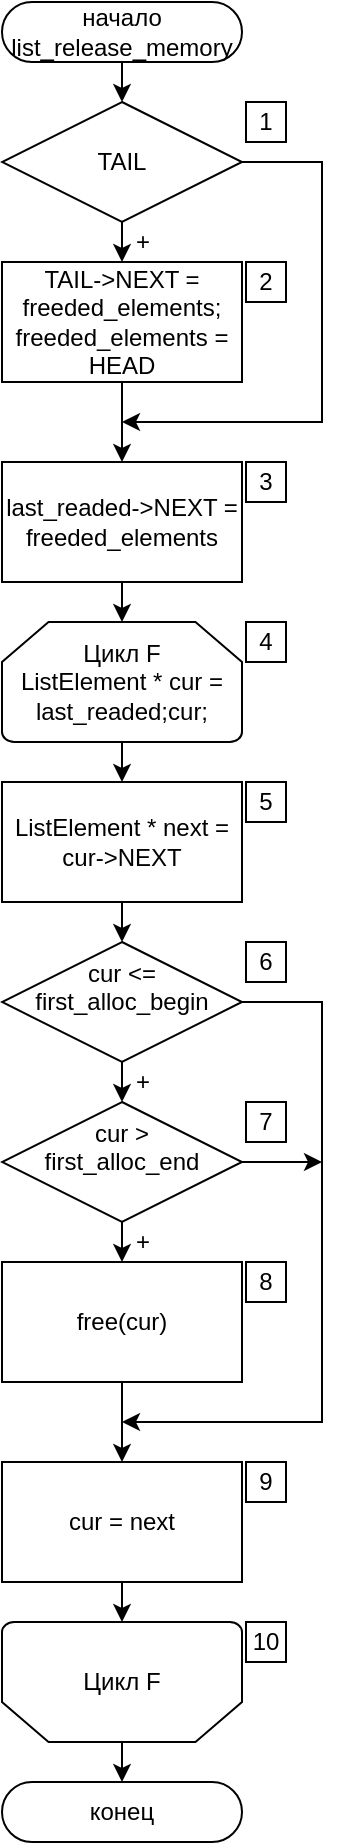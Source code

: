 <mxfile compressed="false" version="14.4.3" type="device">
  <diagram id="uBbau7ussQgPSl02ERnx" name="Page-1">
    <mxGraphModel dx="1078" dy="711" grid="1" gridSize="10" guides="1" tooltips="1" connect="1" arrows="1" fold="1" page="1" pageScale="1" pageWidth="827" pageHeight="1169" math="0" shadow="0">
      <root>
        <mxCell id="0" />
        <mxCell id="1" parent="0" />
        <mxCell id="351" value="начало&lt;br&gt;list_release_memory" style="rounded=1;whiteSpace=wrap;html=1;arcSize=50;" parent="1" vertex="1">
          <mxGeometry x="10" y="10" width="120" height="30" as="geometry" />
        </mxCell>
        <mxCell id="352" value="конец" style="rounded=1;whiteSpace=wrap;html=1;arcSize=50;" parent="1" vertex="1">
          <mxGeometry x="10" y="900" width="120" height="30" as="geometry" />
        </mxCell>
        <mxCell id="349" value="Цикл F&lt;br&gt;ListElement * cur = last_readed;cur;" style="strokeWidth=1;html=1;shape=mxgraph.flowchart.loop_limit;whiteSpace=wrap;flipV=0;" parent="1" vertex="1">
          <mxGeometry x="10" y="320" width="120" height="60" as="geometry" />
        </mxCell>
        <mxCell id="350" value="Цикл F" style="strokeWidth=1;html=1;shape=mxgraph.flowchart.loop_limit;whiteSpace=wrap;flipV=1;" parent="1" vertex="1">
          <mxGeometry x="10" y="820" width="120" height="60" as="geometry" />
        </mxCell>
        <mxCell id="348" value="cur = next" style="rounded=0;whiteSpace=wrap;html=1;" parent="1" vertex="1">
          <mxGeometry x="10" y="740" width="120" height="60" as="geometry" />
        </mxCell>
        <mxCell id="353" style="edgeStyle=orthogonalEdgeStyle;rounded=0;orthogonalLoop=1;jettySize=auto;html=1;exitX=0.5;exitY=1;exitDx=0;exitDy=0;entryX=0.5;entryY=0;entryDx=0;entryDy=0;" parent="1" source="348" target="350" edge="1">
          <mxGeometry relative="1" as="geometry" />
        </mxCell>
        <mxCell id="6v_WRbxLs9FEiF1PuRPo-372" style="edgeStyle=orthogonalEdgeStyle;rounded=0;orthogonalLoop=1;jettySize=auto;html=1;exitX=0.5;exitY=1;exitDx=0;exitDy=0;entryX=0.5;entryY=0;entryDx=0;entryDy=0;" parent="1" source="347" target="6v_WRbxLs9FEiF1PuRPo-364" edge="1">
          <mxGeometry relative="1" as="geometry" />
        </mxCell>
        <mxCell id="6v_WRbxLs9FEiF1PuRPo-375" style="edgeStyle=orthogonalEdgeStyle;rounded=0;orthogonalLoop=1;jettySize=auto;html=1;exitX=1;exitY=0.5;exitDx=0;exitDy=0;" parent="1" source="347" edge="1">
          <mxGeometry relative="1" as="geometry">
            <mxPoint x="70" y="720" as="targetPoint" />
            <Array as="points">
              <mxPoint x="170" y="510" />
              <mxPoint x="170" y="720" />
            </Array>
          </mxGeometry>
        </mxCell>
        <mxCell id="347" value="cur &amp;lt;= first_alloc_begin&lt;br&gt;&amp;nbsp;" style="rhombus;whiteSpace=wrap;html=1;rounded=0;" parent="1" vertex="1">
          <mxGeometry x="10" y="480" width="120" height="60" as="geometry" />
        </mxCell>
        <mxCell id="346" value="free(cur)" style="rounded=0;whiteSpace=wrap;html=1;" parent="1" vertex="1">
          <mxGeometry x="10" y="640" width="120" height="60" as="geometry" />
        </mxCell>
        <mxCell id="354" style="edgeStyle=orthogonalEdgeStyle;rounded=0;orthogonalLoop=1;jettySize=auto;html=1;exitX=0.5;exitY=1;exitDx=0;exitDy=0;entryX=0.5;entryY=0;entryDx=0;entryDy=0;" parent="1" source="346" target="348" edge="1">
          <mxGeometry relative="1" as="geometry" />
        </mxCell>
        <mxCell id="345" value="ListElement * next = cur-&gt;NEXT" style="rounded=0;whiteSpace=wrap;html=1;" parent="1" vertex="1">
          <mxGeometry x="10" y="400" width="120" height="60" as="geometry" />
        </mxCell>
        <mxCell id="357" style="edgeStyle=orthogonalEdgeStyle;rounded=0;orthogonalLoop=1;jettySize=auto;html=1;exitX=0.5;exitY=1;exitDx=0;exitDy=0;entryX=0.5;entryY=0;entryDx=0;entryDy=0;" parent="1" source="345" target="347" edge="1">
          <mxGeometry relative="1" as="geometry" />
        </mxCell>
        <mxCell id="358" style="edgeStyle=orthogonalEdgeStyle;rounded=0;orthogonalLoop=1;jettySize=auto;html=1;exitX=0.5;exitY=1;exitDx=0;exitDy=0;entryX=0.5;entryY=0;entryDx=0;entryDy=0;" parent="1" source="349" target="345" edge="1">
          <mxGeometry relative="1" as="geometry" />
        </mxCell>
        <mxCell id="359" style="edgeStyle=orthogonalEdgeStyle;rounded=0;orthogonalLoop=1;jettySize=auto;html=1;exitX=0.5;exitY=1;exitDx=0;exitDy=0;entryX=0.5;entryY=0;entryDx=0;entryDy=0;" parent="1" source="350" target="352" edge="1">
          <mxGeometry relative="1" as="geometry" />
        </mxCell>
        <mxCell id="344" value="last_readed-&gt;NEXT = freeded_elements" style="rounded=0;whiteSpace=wrap;html=1;" parent="1" vertex="1">
          <mxGeometry x="10" y="240" width="120" height="60" as="geometry" />
        </mxCell>
        <mxCell id="360" style="edgeStyle=orthogonalEdgeStyle;rounded=0;orthogonalLoop=1;jettySize=auto;html=1;exitX=0.5;exitY=1;exitDx=0;exitDy=0;entryX=0.5;entryY=0;entryDx=0;entryDy=0;" parent="1" source="344" target="349" edge="1">
          <mxGeometry relative="1" as="geometry" />
        </mxCell>
        <mxCell id="343" value="TAIL" style="rhombus;whiteSpace=wrap;html=1;rounded=0;" parent="1" vertex="1">
          <mxGeometry x="10" y="60" width="120" height="60" as="geometry" />
        </mxCell>
        <mxCell id="342" value="TAIL-&gt;NEXT = freeded_elements;&lt;br&gt;freeded_elements = HEAD" style="rounded=0;whiteSpace=wrap;html=1;" parent="1" vertex="1">
          <mxGeometry x="10" y="140" width="120" height="60" as="geometry" />
        </mxCell>
        <mxCell id="361" style="edgeStyle=orthogonalEdgeStyle;rounded=0;orthogonalLoop=1;jettySize=auto;html=1;exitX=0.5;exitY=1;exitDx=0;exitDy=0;entryX=0.5;entryY=0;entryDx=0;entryDy=0;" parent="1" source="342" target="344" edge="1">
          <mxGeometry relative="1" as="geometry" />
        </mxCell>
        <mxCell id="362" style="edgeStyle=orthogonalEdgeStyle;rounded=0;orthogonalLoop=1;jettySize=auto;html=1;exitX=0.5;exitY=1;exitDx=0;exitDy=0;entryX=0.5;entryY=0;entryDx=0;entryDy=0;" parent="1" source="343" target="342" edge="1">
          <mxGeometry relative="1" as="geometry" />
        </mxCell>
        <mxCell id="363" style="edgeStyle=orthogonalEdgeStyle;rounded=0;orthogonalLoop=1;jettySize=auto;html=1;exitX=1;exitY=0.5;exitDx=0;exitDy=0;" parent="1" source="343" edge="1">
          <mxGeometry relative="1" as="geometry">
            <mxPoint x="70" y="220" as="targetPoint" />
            <Array as="points">
              <mxPoint x="170" y="90" />
              <mxPoint x="170" y="220" />
            </Array>
          </mxGeometry>
        </mxCell>
        <mxCell id="364" style="edgeStyle=orthogonalEdgeStyle;rounded=0;orthogonalLoop=1;jettySize=auto;html=1;exitX=0.5;exitY=1;exitDx=0;exitDy=0;entryX=0.5;entryY=0;entryDx=0;entryDy=0;" parent="1" source="351" target="343" edge="1">
          <mxGeometry relative="1" as="geometry" />
        </mxCell>
        <mxCell id="6v_WRbxLs9FEiF1PuRPo-367" style="edgeStyle=orthogonalEdgeStyle;rounded=0;orthogonalLoop=1;jettySize=auto;html=1;exitX=0.5;exitY=1;exitDx=0;exitDy=0;entryX=0.5;entryY=0;entryDx=0;entryDy=0;" parent="1" source="6v_WRbxLs9FEiF1PuRPo-364" target="346" edge="1">
          <mxGeometry relative="1" as="geometry">
            <mxPoint x="70" y="630" as="sourcePoint" />
          </mxGeometry>
        </mxCell>
        <mxCell id="6v_WRbxLs9FEiF1PuRPo-376" style="edgeStyle=orthogonalEdgeStyle;rounded=0;orthogonalLoop=1;jettySize=auto;html=1;exitX=1;exitY=0.5;exitDx=0;exitDy=0;" parent="1" source="6v_WRbxLs9FEiF1PuRPo-364" edge="1">
          <mxGeometry relative="1" as="geometry">
            <mxPoint x="170" y="590" as="targetPoint" />
          </mxGeometry>
        </mxCell>
        <mxCell id="6v_WRbxLs9FEiF1PuRPo-364" value="cur &amp;gt;&lt;br&gt;first_alloc_end&lt;br&gt;&amp;nbsp;" style="rhombus;whiteSpace=wrap;html=1;rounded=0;" parent="1" vertex="1">
          <mxGeometry x="10" y="560" width="120" height="60" as="geometry" />
        </mxCell>
        <mxCell id="6v_WRbxLs9FEiF1PuRPo-371" value="+" style="text;html=1;align=center;verticalAlign=middle;resizable=0;points=[];autosize=1;" parent="1" vertex="1">
          <mxGeometry x="70" y="620" width="20" height="20" as="geometry" />
        </mxCell>
        <mxCell id="6v_WRbxLs9FEiF1PuRPo-374" value="+" style="text;html=1;align=center;verticalAlign=middle;resizable=0;points=[];autosize=1;" parent="1" vertex="1">
          <mxGeometry x="70" y="540" width="20" height="20" as="geometry" />
        </mxCell>
        <mxCell id="6v_WRbxLs9FEiF1PuRPo-377" value="1" style="whiteSpace=wrap;html=1;aspect=fixed;" parent="1" vertex="1">
          <mxGeometry x="132" y="60" width="20" height="20" as="geometry" />
        </mxCell>
        <mxCell id="6v_WRbxLs9FEiF1PuRPo-378" value="2" style="whiteSpace=wrap;html=1;aspect=fixed;" parent="1" vertex="1">
          <mxGeometry x="132" y="140" width="20" height="20" as="geometry" />
        </mxCell>
        <mxCell id="6v_WRbxLs9FEiF1PuRPo-379" value="3" style="whiteSpace=wrap;html=1;aspect=fixed;" parent="1" vertex="1">
          <mxGeometry x="132" y="240" width="20" height="20" as="geometry" />
        </mxCell>
        <mxCell id="6v_WRbxLs9FEiF1PuRPo-380" value="4" style="whiteSpace=wrap;html=1;aspect=fixed;" parent="1" vertex="1">
          <mxGeometry x="132" y="320" width="20" height="20" as="geometry" />
        </mxCell>
        <mxCell id="6v_WRbxLs9FEiF1PuRPo-381" value="5" style="whiteSpace=wrap;html=1;aspect=fixed;" parent="1" vertex="1">
          <mxGeometry x="132" y="400" width="20" height="20" as="geometry" />
        </mxCell>
        <mxCell id="6v_WRbxLs9FEiF1PuRPo-382" value="6" style="whiteSpace=wrap;html=1;aspect=fixed;" parent="1" vertex="1">
          <mxGeometry x="132" y="480" width="20" height="20" as="geometry" />
        </mxCell>
        <mxCell id="6v_WRbxLs9FEiF1PuRPo-385" value="7" style="whiteSpace=wrap;html=1;aspect=fixed;" parent="1" vertex="1">
          <mxGeometry x="132" y="560" width="20" height="20" as="geometry" />
        </mxCell>
        <mxCell id="6v_WRbxLs9FEiF1PuRPo-386" value="8" style="whiteSpace=wrap;html=1;aspect=fixed;" parent="1" vertex="1">
          <mxGeometry x="132" y="640" width="20" height="20" as="geometry" />
        </mxCell>
        <mxCell id="6v_WRbxLs9FEiF1PuRPo-387" value="9" style="whiteSpace=wrap;html=1;aspect=fixed;" parent="1" vertex="1">
          <mxGeometry x="132" y="740" width="20" height="20" as="geometry" />
        </mxCell>
        <mxCell id="6v_WRbxLs9FEiF1PuRPo-388" value="10" style="whiteSpace=wrap;html=1;aspect=fixed;" parent="1" vertex="1">
          <mxGeometry x="132" y="820" width="20" height="20" as="geometry" />
        </mxCell>
        <mxCell id="6v_WRbxLs9FEiF1PuRPo-389" value="+" style="text;html=1;align=center;verticalAlign=middle;resizable=0;points=[];autosize=1;" parent="1" vertex="1">
          <mxGeometry x="70" y="120" width="20" height="20" as="geometry" />
        </mxCell>
      </root>
    </mxGraphModel>
  </diagram>
</mxfile>
